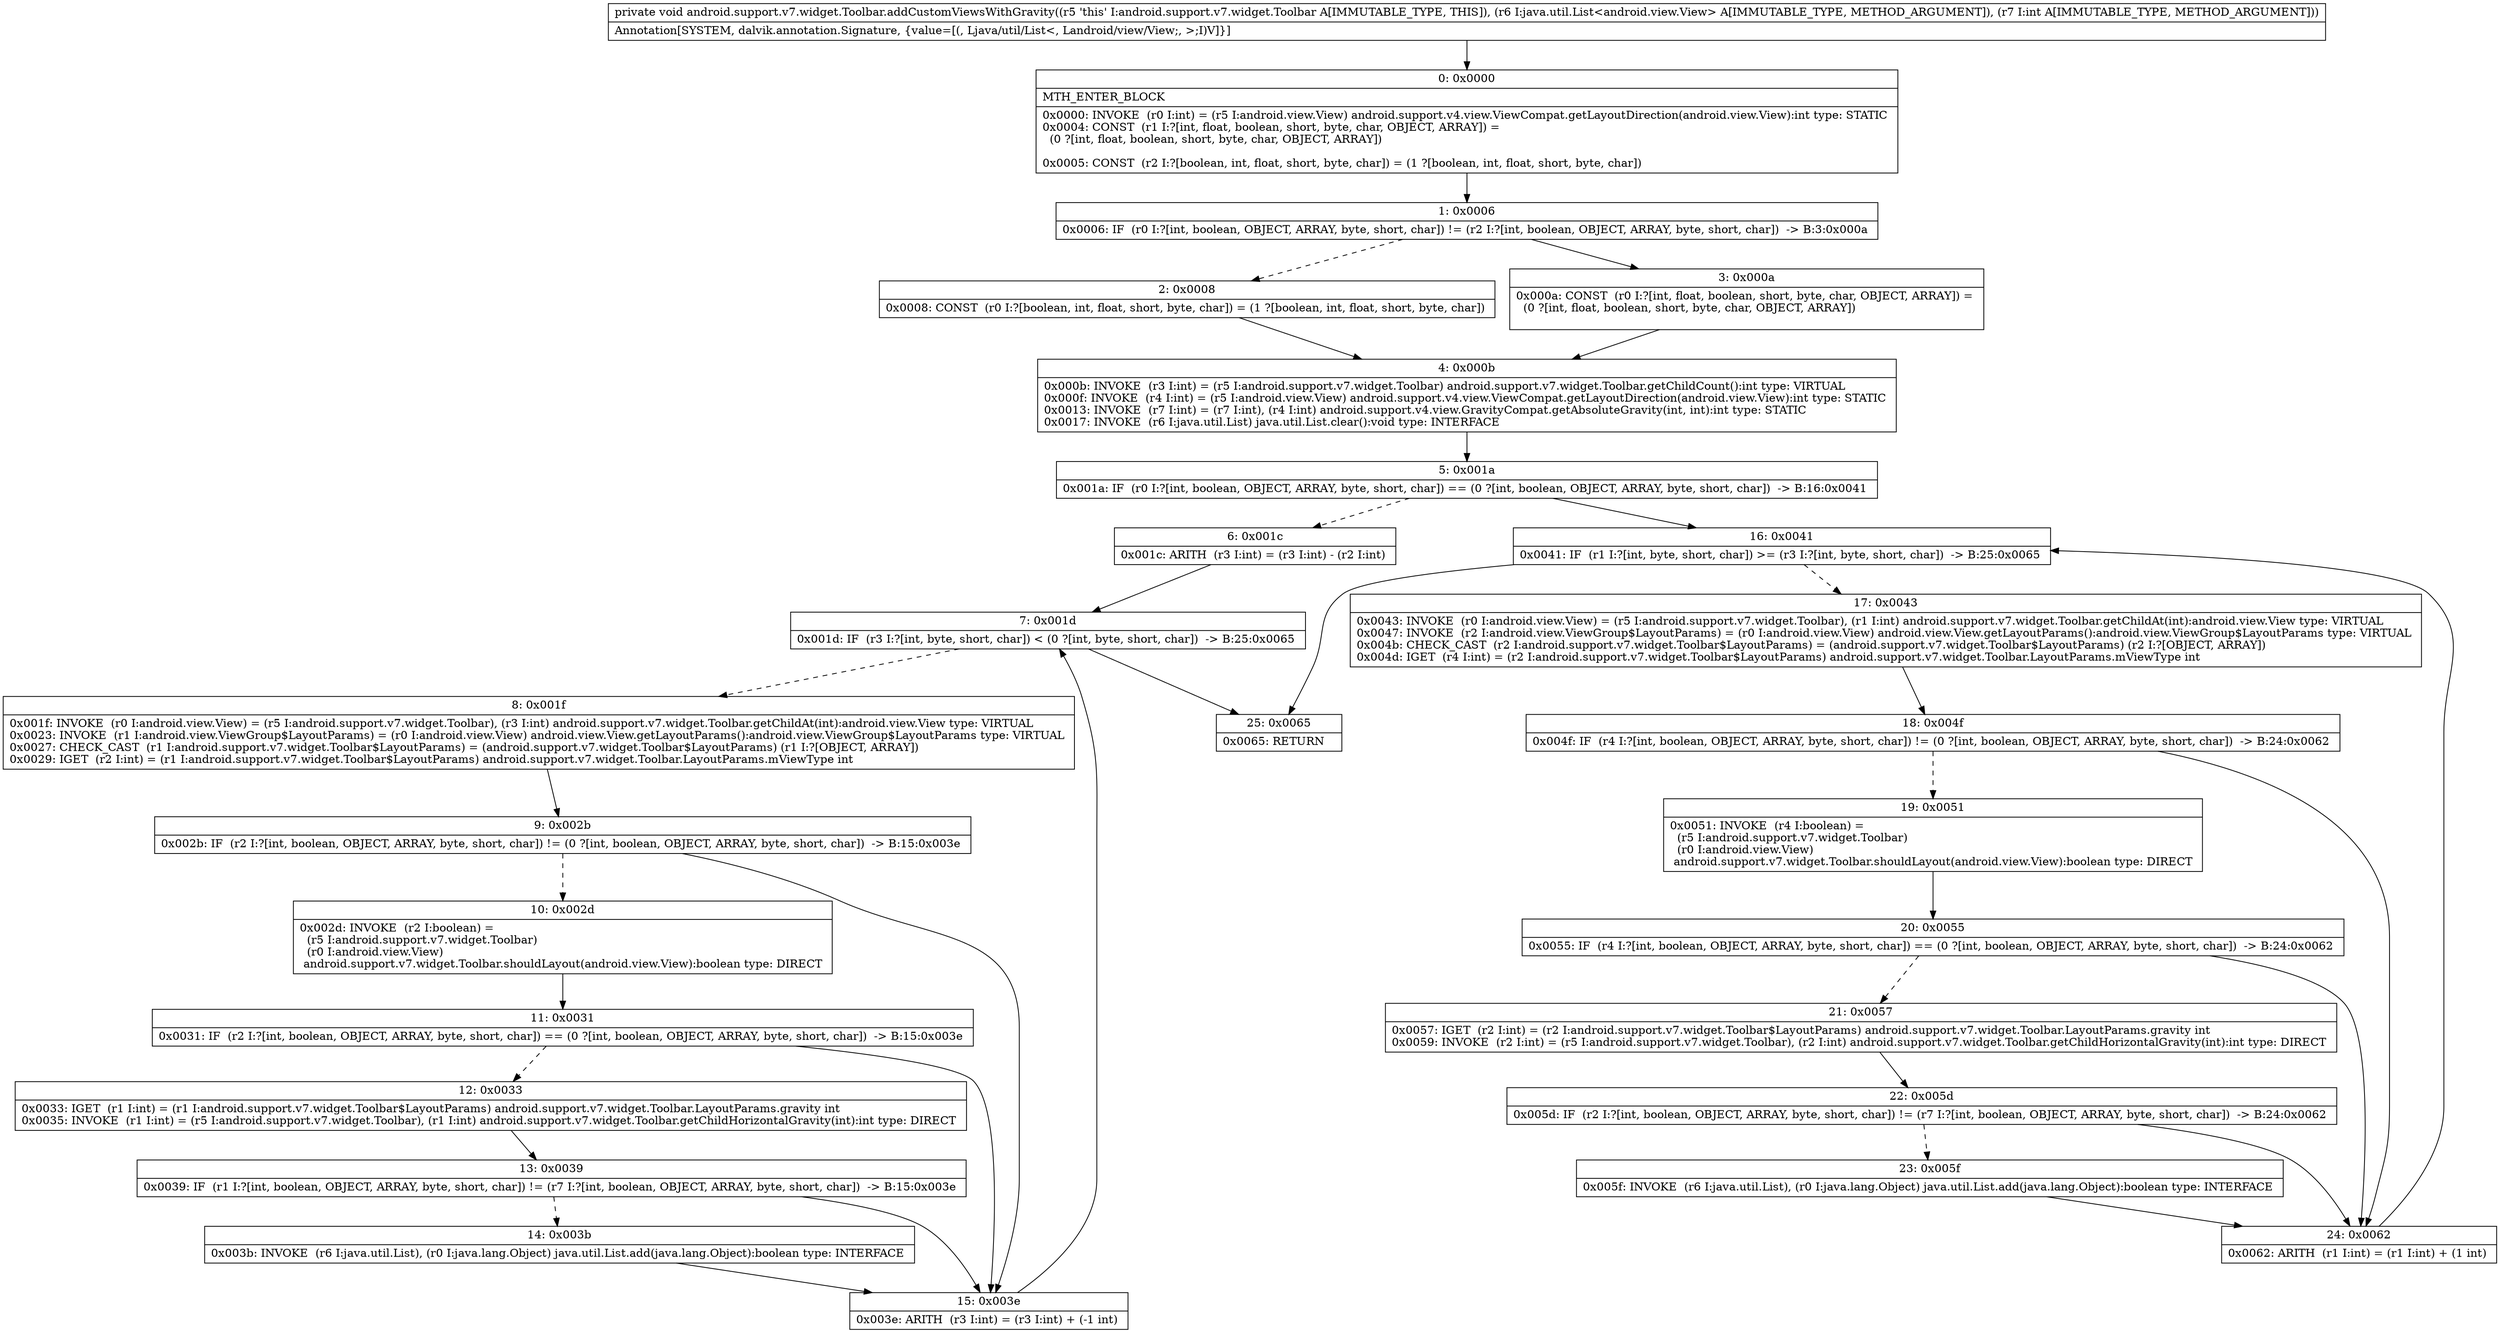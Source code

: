 digraph "CFG forandroid.support.v7.widget.Toolbar.addCustomViewsWithGravity(Ljava\/util\/List;I)V" {
Node_0 [shape=record,label="{0\:\ 0x0000|MTH_ENTER_BLOCK\l|0x0000: INVOKE  (r0 I:int) = (r5 I:android.view.View) android.support.v4.view.ViewCompat.getLayoutDirection(android.view.View):int type: STATIC \l0x0004: CONST  (r1 I:?[int, float, boolean, short, byte, char, OBJECT, ARRAY]) = \l  (0 ?[int, float, boolean, short, byte, char, OBJECT, ARRAY])\l \l0x0005: CONST  (r2 I:?[boolean, int, float, short, byte, char]) = (1 ?[boolean, int, float, short, byte, char]) \l}"];
Node_1 [shape=record,label="{1\:\ 0x0006|0x0006: IF  (r0 I:?[int, boolean, OBJECT, ARRAY, byte, short, char]) != (r2 I:?[int, boolean, OBJECT, ARRAY, byte, short, char])  \-\> B:3:0x000a \l}"];
Node_2 [shape=record,label="{2\:\ 0x0008|0x0008: CONST  (r0 I:?[boolean, int, float, short, byte, char]) = (1 ?[boolean, int, float, short, byte, char]) \l}"];
Node_3 [shape=record,label="{3\:\ 0x000a|0x000a: CONST  (r0 I:?[int, float, boolean, short, byte, char, OBJECT, ARRAY]) = \l  (0 ?[int, float, boolean, short, byte, char, OBJECT, ARRAY])\l \l}"];
Node_4 [shape=record,label="{4\:\ 0x000b|0x000b: INVOKE  (r3 I:int) = (r5 I:android.support.v7.widget.Toolbar) android.support.v7.widget.Toolbar.getChildCount():int type: VIRTUAL \l0x000f: INVOKE  (r4 I:int) = (r5 I:android.view.View) android.support.v4.view.ViewCompat.getLayoutDirection(android.view.View):int type: STATIC \l0x0013: INVOKE  (r7 I:int) = (r7 I:int), (r4 I:int) android.support.v4.view.GravityCompat.getAbsoluteGravity(int, int):int type: STATIC \l0x0017: INVOKE  (r6 I:java.util.List) java.util.List.clear():void type: INTERFACE \l}"];
Node_5 [shape=record,label="{5\:\ 0x001a|0x001a: IF  (r0 I:?[int, boolean, OBJECT, ARRAY, byte, short, char]) == (0 ?[int, boolean, OBJECT, ARRAY, byte, short, char])  \-\> B:16:0x0041 \l}"];
Node_6 [shape=record,label="{6\:\ 0x001c|0x001c: ARITH  (r3 I:int) = (r3 I:int) \- (r2 I:int) \l}"];
Node_7 [shape=record,label="{7\:\ 0x001d|0x001d: IF  (r3 I:?[int, byte, short, char]) \< (0 ?[int, byte, short, char])  \-\> B:25:0x0065 \l}"];
Node_8 [shape=record,label="{8\:\ 0x001f|0x001f: INVOKE  (r0 I:android.view.View) = (r5 I:android.support.v7.widget.Toolbar), (r3 I:int) android.support.v7.widget.Toolbar.getChildAt(int):android.view.View type: VIRTUAL \l0x0023: INVOKE  (r1 I:android.view.ViewGroup$LayoutParams) = (r0 I:android.view.View) android.view.View.getLayoutParams():android.view.ViewGroup$LayoutParams type: VIRTUAL \l0x0027: CHECK_CAST  (r1 I:android.support.v7.widget.Toolbar$LayoutParams) = (android.support.v7.widget.Toolbar$LayoutParams) (r1 I:?[OBJECT, ARRAY]) \l0x0029: IGET  (r2 I:int) = (r1 I:android.support.v7.widget.Toolbar$LayoutParams) android.support.v7.widget.Toolbar.LayoutParams.mViewType int \l}"];
Node_9 [shape=record,label="{9\:\ 0x002b|0x002b: IF  (r2 I:?[int, boolean, OBJECT, ARRAY, byte, short, char]) != (0 ?[int, boolean, OBJECT, ARRAY, byte, short, char])  \-\> B:15:0x003e \l}"];
Node_10 [shape=record,label="{10\:\ 0x002d|0x002d: INVOKE  (r2 I:boolean) = \l  (r5 I:android.support.v7.widget.Toolbar)\l  (r0 I:android.view.View)\l android.support.v7.widget.Toolbar.shouldLayout(android.view.View):boolean type: DIRECT \l}"];
Node_11 [shape=record,label="{11\:\ 0x0031|0x0031: IF  (r2 I:?[int, boolean, OBJECT, ARRAY, byte, short, char]) == (0 ?[int, boolean, OBJECT, ARRAY, byte, short, char])  \-\> B:15:0x003e \l}"];
Node_12 [shape=record,label="{12\:\ 0x0033|0x0033: IGET  (r1 I:int) = (r1 I:android.support.v7.widget.Toolbar$LayoutParams) android.support.v7.widget.Toolbar.LayoutParams.gravity int \l0x0035: INVOKE  (r1 I:int) = (r5 I:android.support.v7.widget.Toolbar), (r1 I:int) android.support.v7.widget.Toolbar.getChildHorizontalGravity(int):int type: DIRECT \l}"];
Node_13 [shape=record,label="{13\:\ 0x0039|0x0039: IF  (r1 I:?[int, boolean, OBJECT, ARRAY, byte, short, char]) != (r7 I:?[int, boolean, OBJECT, ARRAY, byte, short, char])  \-\> B:15:0x003e \l}"];
Node_14 [shape=record,label="{14\:\ 0x003b|0x003b: INVOKE  (r6 I:java.util.List), (r0 I:java.lang.Object) java.util.List.add(java.lang.Object):boolean type: INTERFACE \l}"];
Node_15 [shape=record,label="{15\:\ 0x003e|0x003e: ARITH  (r3 I:int) = (r3 I:int) + (\-1 int) \l}"];
Node_16 [shape=record,label="{16\:\ 0x0041|0x0041: IF  (r1 I:?[int, byte, short, char]) \>= (r3 I:?[int, byte, short, char])  \-\> B:25:0x0065 \l}"];
Node_17 [shape=record,label="{17\:\ 0x0043|0x0043: INVOKE  (r0 I:android.view.View) = (r5 I:android.support.v7.widget.Toolbar), (r1 I:int) android.support.v7.widget.Toolbar.getChildAt(int):android.view.View type: VIRTUAL \l0x0047: INVOKE  (r2 I:android.view.ViewGroup$LayoutParams) = (r0 I:android.view.View) android.view.View.getLayoutParams():android.view.ViewGroup$LayoutParams type: VIRTUAL \l0x004b: CHECK_CAST  (r2 I:android.support.v7.widget.Toolbar$LayoutParams) = (android.support.v7.widget.Toolbar$LayoutParams) (r2 I:?[OBJECT, ARRAY]) \l0x004d: IGET  (r4 I:int) = (r2 I:android.support.v7.widget.Toolbar$LayoutParams) android.support.v7.widget.Toolbar.LayoutParams.mViewType int \l}"];
Node_18 [shape=record,label="{18\:\ 0x004f|0x004f: IF  (r4 I:?[int, boolean, OBJECT, ARRAY, byte, short, char]) != (0 ?[int, boolean, OBJECT, ARRAY, byte, short, char])  \-\> B:24:0x0062 \l}"];
Node_19 [shape=record,label="{19\:\ 0x0051|0x0051: INVOKE  (r4 I:boolean) = \l  (r5 I:android.support.v7.widget.Toolbar)\l  (r0 I:android.view.View)\l android.support.v7.widget.Toolbar.shouldLayout(android.view.View):boolean type: DIRECT \l}"];
Node_20 [shape=record,label="{20\:\ 0x0055|0x0055: IF  (r4 I:?[int, boolean, OBJECT, ARRAY, byte, short, char]) == (0 ?[int, boolean, OBJECT, ARRAY, byte, short, char])  \-\> B:24:0x0062 \l}"];
Node_21 [shape=record,label="{21\:\ 0x0057|0x0057: IGET  (r2 I:int) = (r2 I:android.support.v7.widget.Toolbar$LayoutParams) android.support.v7.widget.Toolbar.LayoutParams.gravity int \l0x0059: INVOKE  (r2 I:int) = (r5 I:android.support.v7.widget.Toolbar), (r2 I:int) android.support.v7.widget.Toolbar.getChildHorizontalGravity(int):int type: DIRECT \l}"];
Node_22 [shape=record,label="{22\:\ 0x005d|0x005d: IF  (r2 I:?[int, boolean, OBJECT, ARRAY, byte, short, char]) != (r7 I:?[int, boolean, OBJECT, ARRAY, byte, short, char])  \-\> B:24:0x0062 \l}"];
Node_23 [shape=record,label="{23\:\ 0x005f|0x005f: INVOKE  (r6 I:java.util.List), (r0 I:java.lang.Object) java.util.List.add(java.lang.Object):boolean type: INTERFACE \l}"];
Node_24 [shape=record,label="{24\:\ 0x0062|0x0062: ARITH  (r1 I:int) = (r1 I:int) + (1 int) \l}"];
Node_25 [shape=record,label="{25\:\ 0x0065|0x0065: RETURN   \l}"];
MethodNode[shape=record,label="{private void android.support.v7.widget.Toolbar.addCustomViewsWithGravity((r5 'this' I:android.support.v7.widget.Toolbar A[IMMUTABLE_TYPE, THIS]), (r6 I:java.util.List\<android.view.View\> A[IMMUTABLE_TYPE, METHOD_ARGUMENT]), (r7 I:int A[IMMUTABLE_TYPE, METHOD_ARGUMENT]))  | Annotation[SYSTEM, dalvik.annotation.Signature, \{value=[(, Ljava\/util\/List\<, Landroid\/view\/View;, \>;I)V]\}]\l}"];
MethodNode -> Node_0;
Node_0 -> Node_1;
Node_1 -> Node_2[style=dashed];
Node_1 -> Node_3;
Node_2 -> Node_4;
Node_3 -> Node_4;
Node_4 -> Node_5;
Node_5 -> Node_6[style=dashed];
Node_5 -> Node_16;
Node_6 -> Node_7;
Node_7 -> Node_8[style=dashed];
Node_7 -> Node_25;
Node_8 -> Node_9;
Node_9 -> Node_10[style=dashed];
Node_9 -> Node_15;
Node_10 -> Node_11;
Node_11 -> Node_12[style=dashed];
Node_11 -> Node_15;
Node_12 -> Node_13;
Node_13 -> Node_14[style=dashed];
Node_13 -> Node_15;
Node_14 -> Node_15;
Node_15 -> Node_7;
Node_16 -> Node_17[style=dashed];
Node_16 -> Node_25;
Node_17 -> Node_18;
Node_18 -> Node_19[style=dashed];
Node_18 -> Node_24;
Node_19 -> Node_20;
Node_20 -> Node_21[style=dashed];
Node_20 -> Node_24;
Node_21 -> Node_22;
Node_22 -> Node_23[style=dashed];
Node_22 -> Node_24;
Node_23 -> Node_24;
Node_24 -> Node_16;
}

